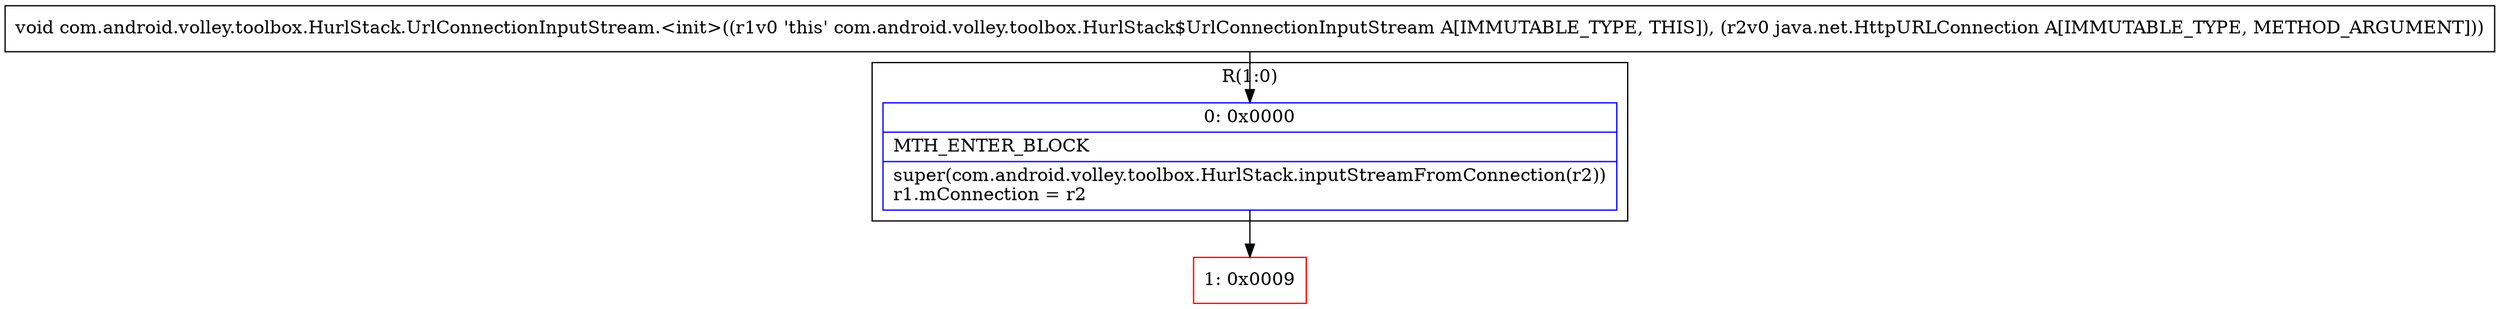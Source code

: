 digraph "CFG forcom.android.volley.toolbox.HurlStack.UrlConnectionInputStream.\<init\>(Ljava\/net\/HttpURLConnection;)V" {
subgraph cluster_Region_1061200662 {
label = "R(1:0)";
node [shape=record,color=blue];
Node_0 [shape=record,label="{0\:\ 0x0000|MTH_ENTER_BLOCK\l|super(com.android.volley.toolbox.HurlStack.inputStreamFromConnection(r2))\lr1.mConnection = r2\l}"];
}
Node_1 [shape=record,color=red,label="{1\:\ 0x0009}"];
MethodNode[shape=record,label="{void com.android.volley.toolbox.HurlStack.UrlConnectionInputStream.\<init\>((r1v0 'this' com.android.volley.toolbox.HurlStack$UrlConnectionInputStream A[IMMUTABLE_TYPE, THIS]), (r2v0 java.net.HttpURLConnection A[IMMUTABLE_TYPE, METHOD_ARGUMENT])) }"];
MethodNode -> Node_0;
Node_0 -> Node_1;
}

